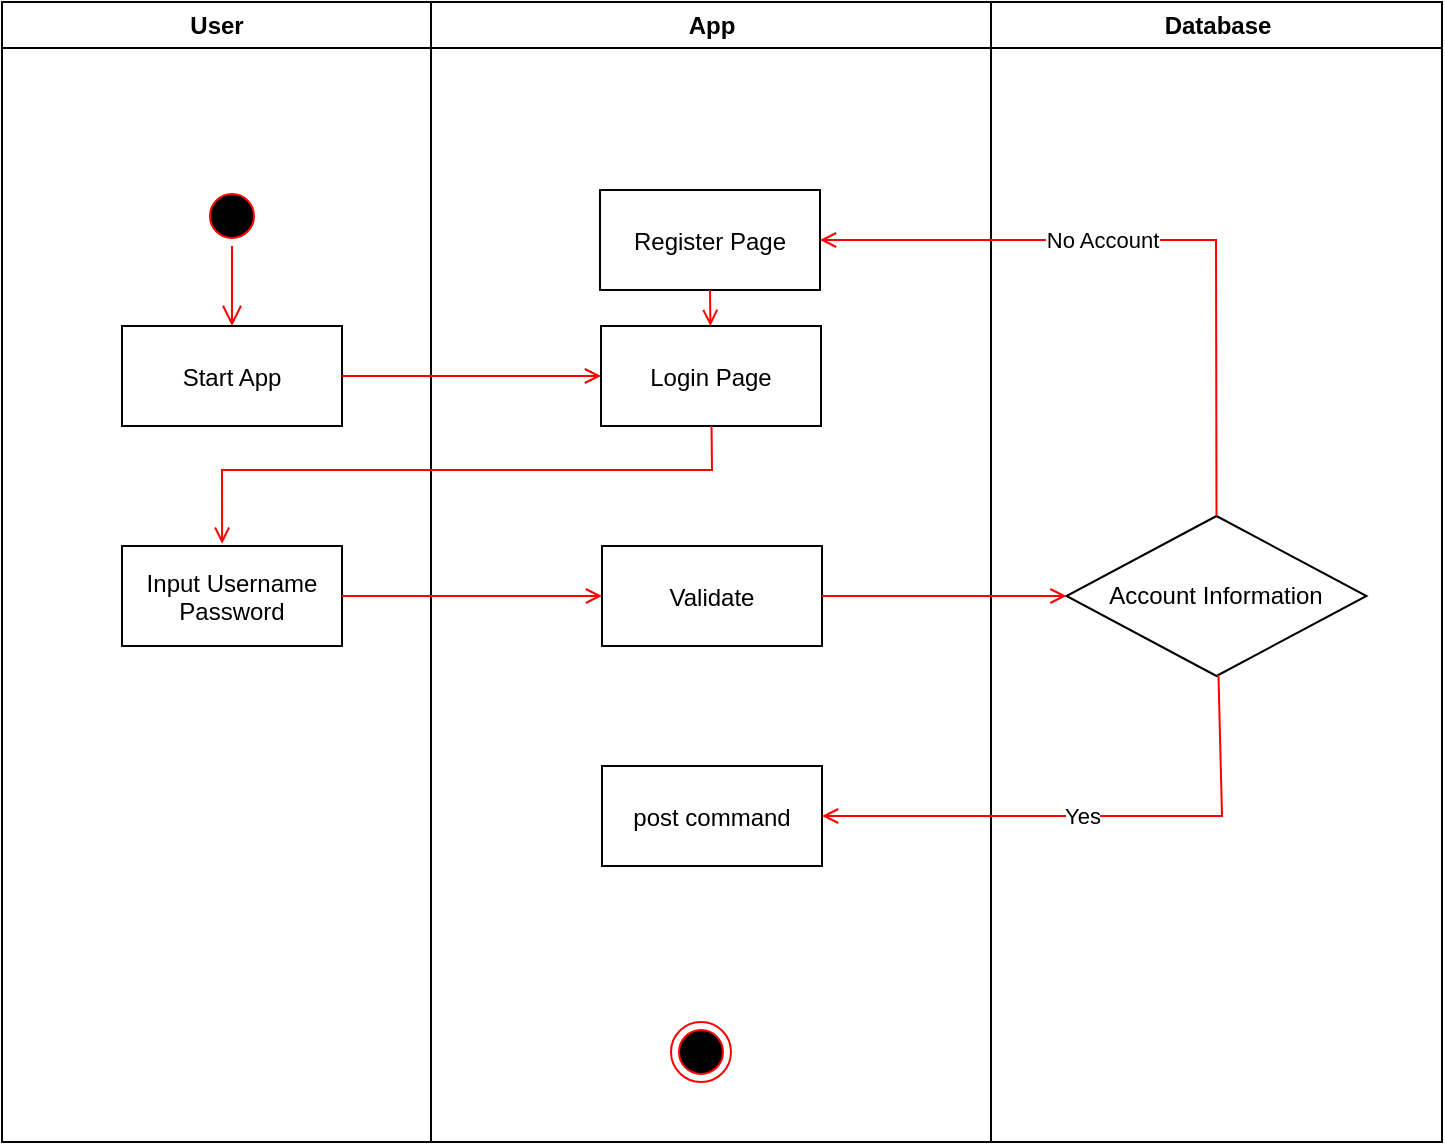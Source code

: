 <mxfile version="24.2.5" type="github">
  <diagram name="Page-1" id="e7e014a7-5840-1c2e-5031-d8a46d1fe8dd">
    <mxGraphModel dx="741" dy="362" grid="1" gridSize="10" guides="1" tooltips="1" connect="1" arrows="1" fold="1" page="1" pageScale="1" pageWidth="1169" pageHeight="826" background="none" math="0" shadow="0">
      <root>
        <mxCell id="0" />
        <mxCell id="1" parent="0" />
        <mxCell id="2" value="User" style="swimlane;whiteSpace=wrap;startSize=23;" parent="1" vertex="1">
          <mxGeometry x="230" y="128" width="214.5" height="570" as="geometry" />
        </mxCell>
        <mxCell id="3" value="App" style="swimlane;whiteSpace=wrap;startSize=23;" parent="1" vertex="1">
          <mxGeometry x="444.5" y="128" width="280" height="570" as="geometry" />
        </mxCell>
        <mxCell id="38" value="" style="ellipse;shape=endState;fillColor=#000000;strokeColor=#ff0000" parent="3" vertex="1">
          <mxGeometry x="120" y="510" width="30" height="30" as="geometry" />
        </mxCell>
        <mxCell id="5" value="" style="ellipse;shape=startState;fillColor=#000000;strokeColor=#ff0000;" parent="3" vertex="1">
          <mxGeometry x="-114.5" y="92" width="30" height="30" as="geometry" />
        </mxCell>
        <mxCell id="6" value="" style="edgeStyle=elbowEdgeStyle;elbow=horizontal;verticalAlign=bottom;endArrow=open;endSize=8;strokeColor=#FF0000;endFill=1;rounded=0" parent="3" source="5" target="7" edge="1">
          <mxGeometry x="-114.5" y="40" as="geometry">
            <mxPoint x="-99.5" y="162" as="targetPoint" />
          </mxGeometry>
        </mxCell>
        <mxCell id="7" value="Start App" style="" parent="3" vertex="1">
          <mxGeometry x="-154.5" y="162" width="110" height="50" as="geometry" />
        </mxCell>
        <mxCell id="8" value="Input Username&#xa;Password" style="" parent="3" vertex="1">
          <mxGeometry x="-154.5" y="272" width="110" height="50" as="geometry" />
        </mxCell>
        <mxCell id="15" value="Login Page" style="" parent="3" vertex="1">
          <mxGeometry x="85" y="162" width="110" height="50" as="geometry" />
        </mxCell>
        <mxCell id="16" value="Validate" style="" parent="3" vertex="1">
          <mxGeometry x="85.5" y="272" width="110" height="50" as="geometry" />
        </mxCell>
        <mxCell id="gHha--uYaRWjLFX2nZgc-43" value="Register Page" style="" vertex="1" parent="3">
          <mxGeometry x="84.5" y="94" width="110" height="50" as="geometry" />
        </mxCell>
        <mxCell id="9" value="" style="endArrow=open;strokeColor=#FF0000;endFill=1;rounded=0" parent="3" source="7" target="15" edge="1">
          <mxGeometry relative="1" as="geometry" />
        </mxCell>
        <mxCell id="17" value="" style="endArrow=open;strokeColor=#FF0000;endFill=1;rounded=0;entryX=0.455;entryY=-0.023;entryDx=0;entryDy=0;entryPerimeter=0;" parent="3" source="15" target="8" edge="1">
          <mxGeometry relative="1" as="geometry">
            <mxPoint x="-134.5" y="234" as="targetPoint" />
            <Array as="points">
              <mxPoint x="140.5" y="234" />
              <mxPoint x="-104.5" y="234" />
            </Array>
          </mxGeometry>
        </mxCell>
        <mxCell id="11" value="" style="endArrow=open;strokeColor=#FF0000;endFill=1;rounded=0" parent="3" source="8" target="16" edge="1">
          <mxGeometry relative="1" as="geometry" />
        </mxCell>
        <mxCell id="10" value="post command" style="" parent="3" vertex="1">
          <mxGeometry x="85.5" y="382" width="110" height="50" as="geometry" />
        </mxCell>
        <mxCell id="gHha--uYaRWjLFX2nZgc-60" value="" style="endArrow=open;strokeColor=#FF0000;endFill=1;rounded=0;exitX=0.5;exitY=1;exitDx=0;exitDy=0;" edge="1" parent="3" source="gHha--uYaRWjLFX2nZgc-43" target="15">
          <mxGeometry relative="1" as="geometry">
            <mxPoint x="-34" y="197" as="sourcePoint" />
            <mxPoint x="95" y="197" as="targetPoint" />
          </mxGeometry>
        </mxCell>
        <mxCell id="4" value="Database" style="swimlane;whiteSpace=wrap" parent="1" vertex="1">
          <mxGeometry x="724.5" y="128" width="225.5" height="570" as="geometry" />
        </mxCell>
        <mxCell id="gHha--uYaRWjLFX2nZgc-58" value="Account Information" style="rhombus;whiteSpace=wrap;html=1;" vertex="1" parent="4">
          <mxGeometry x="37.75" y="257" width="150" height="80" as="geometry" />
        </mxCell>
        <mxCell id="19" value="" style="endArrow=open;strokeColor=#FF0000;endFill=1;rounded=0" parent="1" source="16" target="gHha--uYaRWjLFX2nZgc-58" edge="1">
          <mxGeometry relative="1" as="geometry">
            <mxPoint x="780" y="400" as="targetPoint" />
          </mxGeometry>
        </mxCell>
        <mxCell id="gHha--uYaRWjLFX2nZgc-59" value="" style="endArrow=open;strokeColor=#FF0000;endFill=1;rounded=0;exitX=0.5;exitY=0;exitDx=0;exitDy=0;" edge="1" parent="1" source="gHha--uYaRWjLFX2nZgc-58" target="gHha--uYaRWjLFX2nZgc-43">
          <mxGeometry relative="1" as="geometry">
            <mxPoint x="750" y="330" as="sourcePoint" />
            <mxPoint x="830" y="210" as="targetPoint" />
            <Array as="points">
              <mxPoint x="837" y="247" />
            </Array>
          </mxGeometry>
        </mxCell>
        <mxCell id="gHha--uYaRWjLFX2nZgc-61" value="No Account" style="edgeLabel;html=1;align=center;verticalAlign=middle;resizable=0;points=[];" vertex="1" connectable="0" parent="gHha--uYaRWjLFX2nZgc-59">
          <mxGeometry x="0.245" y="1" relative="1" as="geometry">
            <mxPoint x="14" y="-1" as="offset" />
          </mxGeometry>
        </mxCell>
        <mxCell id="gHha--uYaRWjLFX2nZgc-62" value="" style="endArrow=open;strokeColor=#FF0000;endFill=1;rounded=0;entryX=1;entryY=0.5;entryDx=0;entryDy=0;" edge="1" parent="1" source="gHha--uYaRWjLFX2nZgc-58" target="10">
          <mxGeometry relative="1" as="geometry">
            <mxPoint x="830" y="480" as="sourcePoint" />
            <mxPoint x="649" y="257" as="targetPoint" />
            <Array as="points">
              <mxPoint x="840" y="535" />
            </Array>
          </mxGeometry>
        </mxCell>
        <mxCell id="gHha--uYaRWjLFX2nZgc-63" value="Yes" style="edgeLabel;html=1;align=center;verticalAlign=middle;resizable=0;points=[];" vertex="1" connectable="0" parent="gHha--uYaRWjLFX2nZgc-62">
          <mxGeometry x="0.245" y="1" relative="1" as="geometry">
            <mxPoint x="28" y="-1" as="offset" />
          </mxGeometry>
        </mxCell>
      </root>
    </mxGraphModel>
  </diagram>
</mxfile>
